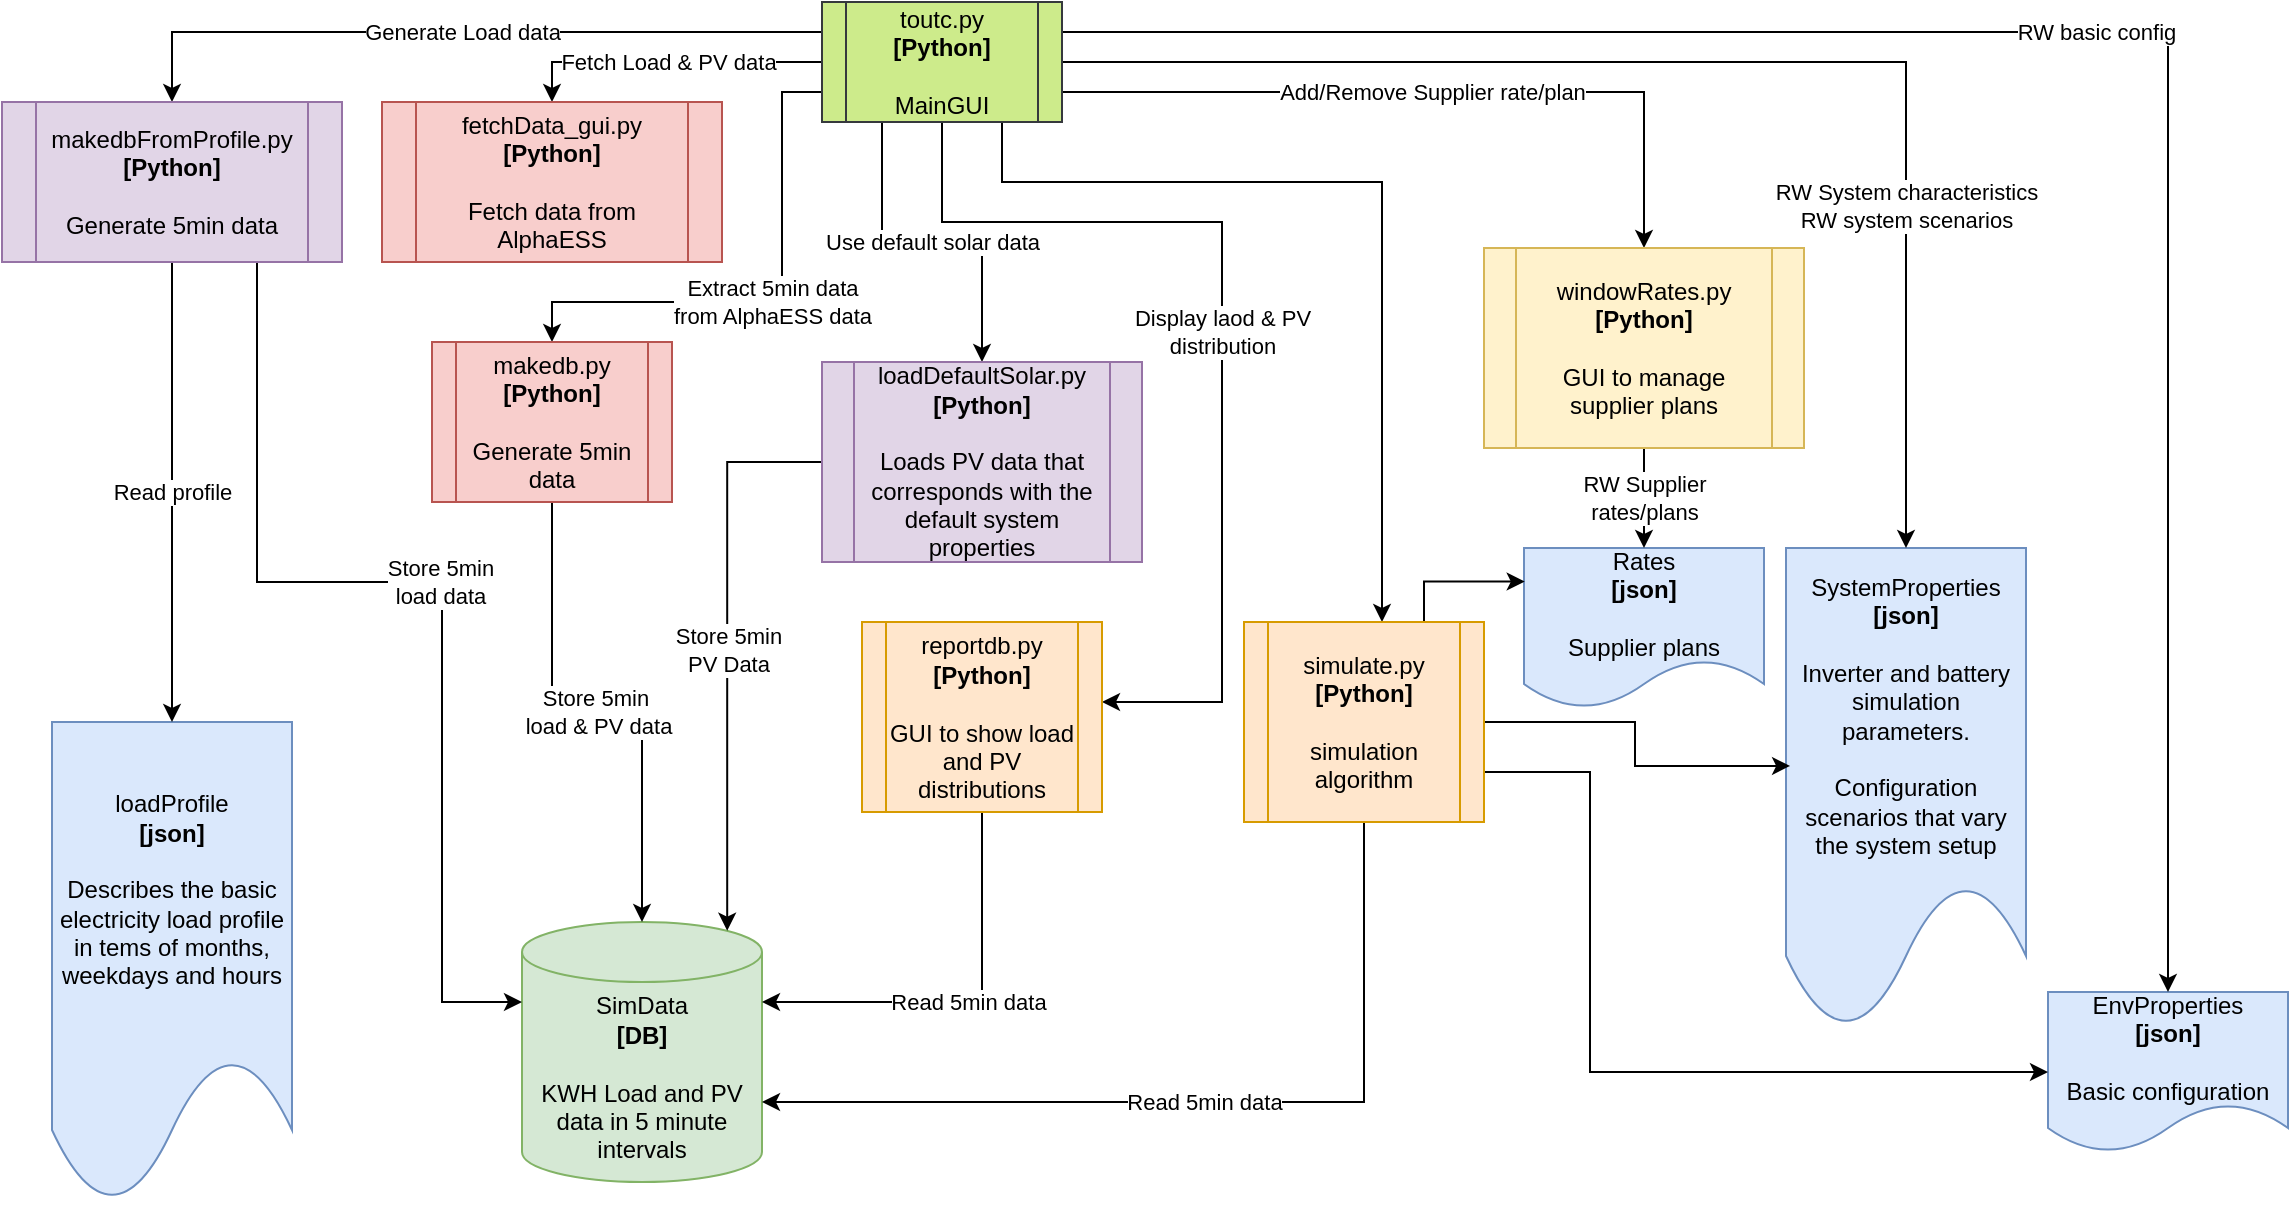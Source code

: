 <mxfile version="19.0.3" type="device"><diagram id="MW2uT7PdceqVpYAhyFR4" name="Page-1"><mxGraphModel dx="1185" dy="729" grid="0" gridSize="10" guides="1" tooltips="1" connect="1" arrows="1" fold="1" page="1" pageScale="1" pageWidth="1169" pageHeight="827" math="0" shadow="0"><root><mxCell id="0"/><mxCell id="1" parent="0"/><mxCell id="rT36uSg9cuYPb7RTcsFe-1" value="SimData&lt;br&gt;&lt;b&gt;[DB]&lt;/b&gt;&lt;br&gt;&lt;br&gt;KWH Load and PV data in 5 minute intervals" style="shape=cylinder3;whiteSpace=wrap;html=1;boundedLbl=1;backgroundOutline=1;size=15;fillColor=#d5e8d4;strokeColor=#82b366;" parent="1" vertex="1"><mxGeometry x="276" y="507" width="120" height="130" as="geometry"/></mxCell><mxCell id="rT36uSg9cuYPb7RTcsFe-2" value="Rates&lt;br&gt;&lt;b&gt;[json]&lt;/b&gt;&lt;br&gt;&lt;br&gt;Supplier plans" style="shape=document;whiteSpace=wrap;html=1;boundedLbl=1;fillColor=#dae8fc;strokeColor=#6c8ebf;" parent="1" vertex="1"><mxGeometry x="777" y="320" width="120" height="80" as="geometry"/></mxCell><mxCell id="rT36uSg9cuYPb7RTcsFe-3" value="EnvProperties&lt;br&gt;&lt;b&gt;[json]&lt;/b&gt;&lt;br&gt;&lt;br&gt;Basic configuration" style="shape=document;whiteSpace=wrap;html=1;boundedLbl=1;fillColor=#dae8fc;strokeColor=#6c8ebf;" parent="1" vertex="1"><mxGeometry x="1039" y="542" width="120" height="80" as="geometry"/></mxCell><mxCell id="rT36uSg9cuYPb7RTcsFe-4" value="SystemProperties&lt;br&gt;&lt;b&gt;[json]&lt;/b&gt;&lt;br&gt;&lt;br&gt;Inverter and battery simulation parameters.&lt;br&gt;&lt;br&gt;Configuration scenarios that vary the system setup" style="shape=document;whiteSpace=wrap;html=1;boundedLbl=1;fillColor=#dae8fc;strokeColor=#6c8ebf;" parent="1" vertex="1"><mxGeometry x="908" y="320" width="120" height="240" as="geometry"/></mxCell><mxCell id="rT36uSg9cuYPb7RTcsFe-5" value="loadProfile&lt;br&gt;&lt;b&gt;[json]&lt;/b&gt;&lt;br&gt;&lt;br&gt;Describes the basic electricity load profile in tems of months, weekdays and hours" style="shape=document;whiteSpace=wrap;html=1;boundedLbl=1;fillColor=#dae8fc;strokeColor=#6c8ebf;" parent="1" vertex="1"><mxGeometry x="41" y="407" width="120" height="240" as="geometry"/></mxCell><mxCell id="rT36uSg9cuYPb7RTcsFe-8" value="RW basic config" style="edgeStyle=orthogonalEdgeStyle;rounded=0;orthogonalLoop=1;jettySize=auto;html=1;exitX=1;exitY=0.25;exitDx=0;exitDy=0;entryX=0.5;entryY=0;entryDx=0;entryDy=0;" parent="1" source="rT36uSg9cuYPb7RTcsFe-6" target="rT36uSg9cuYPb7RTcsFe-3" edge="1"><mxGeometry relative="1" as="geometry"><mxPoint x="1120" y="331" as="targetPoint"/></mxGeometry></mxCell><mxCell id="rT36uSg9cuYPb7RTcsFe-9" value="RW System characteristics&lt;br&gt;RW system scenarios" style="edgeStyle=orthogonalEdgeStyle;rounded=0;orthogonalLoop=1;jettySize=auto;html=1;exitX=1;exitY=0.5;exitDx=0;exitDy=0;entryX=0.5;entryY=0;entryDx=0;entryDy=0;" parent="1" source="rT36uSg9cuYPb7RTcsFe-6" target="rT36uSg9cuYPb7RTcsFe-4" edge="1"><mxGeometry x="0.486" relative="1" as="geometry"><mxPoint as="offset"/></mxGeometry></mxCell><mxCell id="rT36uSg9cuYPb7RTcsFe-18" value="Fetch Load &amp;amp; PV data" style="edgeStyle=orthogonalEdgeStyle;rounded=0;orthogonalLoop=1;jettySize=auto;html=1;exitX=0;exitY=0.5;exitDx=0;exitDy=0;entryX=0.5;entryY=0;entryDx=0;entryDy=0;" parent="1" source="rT36uSg9cuYPb7RTcsFe-6" target="rT36uSg9cuYPb7RTcsFe-15" edge="1"><mxGeometry relative="1" as="geometry"/></mxCell><mxCell id="rT36uSg9cuYPb7RTcsFe-19" value="Extract 5min data &lt;br&gt;from AlphaESS data" style="edgeStyle=orthogonalEdgeStyle;rounded=0;orthogonalLoop=1;jettySize=auto;html=1;exitX=0;exitY=0.75;exitDx=0;exitDy=0;entryX=0.5;entryY=0;entryDx=0;entryDy=0;" parent="1" source="rT36uSg9cuYPb7RTcsFe-6" target="rT36uSg9cuYPb7RTcsFe-16" edge="1"><mxGeometry relative="1" as="geometry"><Array as="points"><mxPoint x="406" y="92"/><mxPoint x="406" y="197"/><mxPoint x="291" y="197"/></Array></mxGeometry></mxCell><mxCell id="rT36uSg9cuYPb7RTcsFe-20" value="Generate Load data" style="edgeStyle=orthogonalEdgeStyle;rounded=0;orthogonalLoop=1;jettySize=auto;html=1;exitX=0;exitY=0.25;exitDx=0;exitDy=0;entryX=0.5;entryY=0;entryDx=0;entryDy=0;" parent="1" source="rT36uSg9cuYPb7RTcsFe-6" target="rT36uSg9cuYPb7RTcsFe-11" edge="1"><mxGeometry relative="1" as="geometry"/></mxCell><mxCell id="rT36uSg9cuYPb7RTcsFe-23" value="Use default solar data" style="edgeStyle=orthogonalEdgeStyle;rounded=0;orthogonalLoop=1;jettySize=auto;html=1;exitX=0.25;exitY=1;exitDx=0;exitDy=0;" parent="1" source="rT36uSg9cuYPb7RTcsFe-6" target="rT36uSg9cuYPb7RTcsFe-21" edge="1"><mxGeometry relative="1" as="geometry"/></mxCell><mxCell id="rT36uSg9cuYPb7RTcsFe-24" value="Display laod &amp;amp; PV&lt;br&gt;distribution" style="edgeStyle=orthogonalEdgeStyle;rounded=0;orthogonalLoop=1;jettySize=auto;html=1;exitX=0.5;exitY=1;exitDx=0;exitDy=0;" parent="1" source="rT36uSg9cuYPb7RTcsFe-6" target="rT36uSg9cuYPb7RTcsFe-7" edge="1"><mxGeometry relative="1" as="geometry"><Array as="points"><mxPoint x="486" y="157"/><mxPoint x="626" y="157"/><mxPoint x="626" y="397"/></Array></mxGeometry></mxCell><mxCell id="rT36uSg9cuYPb7RTcsFe-28" value="Add/Remove Supplier rate/plan" style="edgeStyle=orthogonalEdgeStyle;rounded=0;orthogonalLoop=1;jettySize=auto;html=1;exitX=1;exitY=0.75;exitDx=0;exitDy=0;" parent="1" source="rT36uSg9cuYPb7RTcsFe-6" target="rT36uSg9cuYPb7RTcsFe-25" edge="1"><mxGeometry relative="1" as="geometry"/></mxCell><mxCell id="rT36uSg9cuYPb7RTcsFe-30" value="" style="edgeStyle=orthogonalEdgeStyle;rounded=0;orthogonalLoop=1;jettySize=auto;html=1;exitX=0.75;exitY=1;exitDx=0;exitDy=0;" parent="1" source="rT36uSg9cuYPb7RTcsFe-6" target="rT36uSg9cuYPb7RTcsFe-29" edge="1"><mxGeometry relative="1" as="geometry"><Array as="points"><mxPoint x="516" y="137"/><mxPoint x="706" y="137"/></Array></mxGeometry></mxCell><mxCell id="rT36uSg9cuYPb7RTcsFe-6" value="toutc.py&lt;br&gt;&lt;b&gt;[Python]&lt;/b&gt;&lt;br&gt;&lt;br&gt;MainGUI" style="shape=process;whiteSpace=wrap;html=1;backgroundOutline=1;fillColor=#cdeb8b;strokeColor=#36393d;" parent="1" vertex="1"><mxGeometry x="426" y="47" width="120" height="60" as="geometry"/></mxCell><mxCell id="rT36uSg9cuYPb7RTcsFe-10" value="Read 5min data" style="edgeStyle=orthogonalEdgeStyle;rounded=0;orthogonalLoop=1;jettySize=auto;html=1;exitX=0.5;exitY=1;exitDx=0;exitDy=0;entryX=1;entryY=0;entryDx=0;entryDy=40;entryPerimeter=0;" parent="1" source="rT36uSg9cuYPb7RTcsFe-7" target="rT36uSg9cuYPb7RTcsFe-1" edge="1"><mxGeometry relative="1" as="geometry"/></mxCell><mxCell id="rT36uSg9cuYPb7RTcsFe-7" value="reportdb.py&lt;br&gt;&lt;b&gt;[Python]&lt;/b&gt;&lt;br&gt;&lt;br&gt;GUI to show load and PV distributions" style="shape=process;whiteSpace=wrap;html=1;backgroundOutline=1;fillColor=#ffe6cc;strokeColor=#d79b00;" parent="1" vertex="1"><mxGeometry x="446" y="357" width="120" height="95" as="geometry"/></mxCell><mxCell id="rT36uSg9cuYPb7RTcsFe-13" value="Read profile" style="edgeStyle=orthogonalEdgeStyle;rounded=0;orthogonalLoop=1;jettySize=auto;html=1;exitX=0.5;exitY=1;exitDx=0;exitDy=0;" parent="1" source="rT36uSg9cuYPb7RTcsFe-11" target="rT36uSg9cuYPb7RTcsFe-5" edge="1"><mxGeometry relative="1" as="geometry"/></mxCell><mxCell id="rT36uSg9cuYPb7RTcsFe-14" value="Store 5min &lt;br&gt;load data" style="edgeStyle=orthogonalEdgeStyle;rounded=0;orthogonalLoop=1;jettySize=auto;html=1;exitX=0.75;exitY=1;exitDx=0;exitDy=0;entryX=0;entryY=0;entryDx=0;entryDy=40;entryPerimeter=0;" parent="1" source="rT36uSg9cuYPb7RTcsFe-11" target="rT36uSg9cuYPb7RTcsFe-1" edge="1"><mxGeometry relative="1" as="geometry"><Array as="points"><mxPoint x="144" y="337"/><mxPoint x="236" y="337"/><mxPoint x="236" y="547"/></Array></mxGeometry></mxCell><mxCell id="rT36uSg9cuYPb7RTcsFe-11" value="makedbFromProfile.py&lt;br&gt;&lt;b&gt;[Python]&lt;/b&gt;&lt;br&gt;&lt;br&gt;Generate 5min data" style="shape=process;whiteSpace=wrap;html=1;backgroundOutline=1;fillColor=#e1d5e7;strokeColor=#9673a6;" parent="1" vertex="1"><mxGeometry x="16" y="97" width="170" height="80" as="geometry"/></mxCell><mxCell id="rT36uSg9cuYPb7RTcsFe-15" value="fetchData_gui.py&lt;br&gt;&lt;b&gt;[Python]&lt;/b&gt;&lt;br&gt;&lt;br&gt;Fetch data from AlphaESS" style="shape=process;whiteSpace=wrap;html=1;backgroundOutline=1;fillColor=#f8cecc;strokeColor=#b85450;" parent="1" vertex="1"><mxGeometry x="206" y="97" width="170" height="80" as="geometry"/></mxCell><mxCell id="rT36uSg9cuYPb7RTcsFe-17" value="Store 5min&amp;nbsp;&lt;br&gt;load &amp;amp; PV data" style="edgeStyle=orthogonalEdgeStyle;rounded=0;orthogonalLoop=1;jettySize=auto;html=1;exitX=0.5;exitY=1;exitDx=0;exitDy=0;entryX=0.5;entryY=0;entryDx=0;entryDy=0;entryPerimeter=0;" parent="1" source="rT36uSg9cuYPb7RTcsFe-16" target="rT36uSg9cuYPb7RTcsFe-1" edge="1"><mxGeometry relative="1" as="geometry"/></mxCell><mxCell id="rT36uSg9cuYPb7RTcsFe-16" value="makedb.py&lt;br&gt;&lt;b&gt;[Python]&lt;/b&gt;&lt;br&gt;&lt;br&gt;Generate 5min data" style="shape=process;whiteSpace=wrap;html=1;backgroundOutline=1;fillColor=#f8cecc;strokeColor=#b85450;" parent="1" vertex="1"><mxGeometry x="231" y="217" width="120" height="80" as="geometry"/></mxCell><mxCell id="rT36uSg9cuYPb7RTcsFe-22" value="Store 5min &lt;br&gt;PV Data" style="edgeStyle=orthogonalEdgeStyle;rounded=0;orthogonalLoop=1;jettySize=auto;html=1;entryX=0.855;entryY=0;entryDx=0;entryDy=4.35;entryPerimeter=0;" parent="1" source="rT36uSg9cuYPb7RTcsFe-21" target="rT36uSg9cuYPb7RTcsFe-1" edge="1"><mxGeometry relative="1" as="geometry"/></mxCell><mxCell id="rT36uSg9cuYPb7RTcsFe-21" value="loadDefaultSolar.py&lt;br&gt;&lt;b&gt;[Python]&lt;/b&gt;&lt;br&gt;&lt;br&gt;Loads PV data that corresponds with the default system properties" style="shape=process;whiteSpace=wrap;html=1;backgroundOutline=1;fillColor=#e1d5e7;strokeColor=#9673a6;" parent="1" vertex="1"><mxGeometry x="426" y="227" width="160" height="100" as="geometry"/></mxCell><mxCell id="rT36uSg9cuYPb7RTcsFe-26" value="RW Supplier &lt;br&gt;rates/plans" style="edgeStyle=orthogonalEdgeStyle;rounded=0;orthogonalLoop=1;jettySize=auto;html=1;exitX=0.5;exitY=1;exitDx=0;exitDy=0;entryX=0.5;entryY=0;entryDx=0;entryDy=0;" parent="1" source="rT36uSg9cuYPb7RTcsFe-25" target="rT36uSg9cuYPb7RTcsFe-2" edge="1"><mxGeometry relative="1" as="geometry"><mxPoint x="926" y="317" as="targetPoint"/><Array as="points"/></mxGeometry></mxCell><mxCell id="rT36uSg9cuYPb7RTcsFe-25" value="windowRates.py&lt;br&gt;&lt;b&gt;[Python]&lt;/b&gt;&lt;br&gt;&lt;br&gt;GUI to manage supplier plans" style="shape=process;whiteSpace=wrap;html=1;backgroundOutline=1;fillColor=#fff2cc;strokeColor=#d6b656;" parent="1" vertex="1"><mxGeometry x="757" y="170" width="160" height="100" as="geometry"/></mxCell><mxCell id="rT36uSg9cuYPb7RTcsFe-31" value="Read 5min data" style="edgeStyle=orthogonalEdgeStyle;rounded=0;orthogonalLoop=1;jettySize=auto;html=1;exitX=0.5;exitY=1;exitDx=0;exitDy=0;entryX=1;entryY=0;entryDx=0;entryDy=90;entryPerimeter=0;" parent="1" source="rT36uSg9cuYPb7RTcsFe-29" target="rT36uSg9cuYPb7RTcsFe-1" edge="1"><mxGeometry relative="1" as="geometry"/></mxCell><mxCell id="w7kvF3FVUObOAZu9lzDO-3" style="edgeStyle=orthogonalEdgeStyle;rounded=0;orthogonalLoop=1;jettySize=auto;html=1;exitX=1;exitY=0.5;exitDx=0;exitDy=0;entryX=0.017;entryY=0.454;entryDx=0;entryDy=0;entryPerimeter=0;" edge="1" parent="1" source="rT36uSg9cuYPb7RTcsFe-29" target="rT36uSg9cuYPb7RTcsFe-4"><mxGeometry relative="1" as="geometry"/></mxCell><mxCell id="w7kvF3FVUObOAZu9lzDO-4" style="edgeStyle=orthogonalEdgeStyle;rounded=0;orthogonalLoop=1;jettySize=auto;html=1;exitX=1;exitY=0.75;exitDx=0;exitDy=0;entryX=0;entryY=0.5;entryDx=0;entryDy=0;" edge="1" parent="1" source="rT36uSg9cuYPb7RTcsFe-29" target="rT36uSg9cuYPb7RTcsFe-3"><mxGeometry relative="1" as="geometry"><Array as="points"><mxPoint x="810" y="432"/><mxPoint x="810" y="582"/></Array></mxGeometry></mxCell><mxCell id="w7kvF3FVUObOAZu9lzDO-7" style="edgeStyle=orthogonalEdgeStyle;rounded=0;orthogonalLoop=1;jettySize=auto;html=1;exitX=0.75;exitY=0;exitDx=0;exitDy=0;entryX=0.003;entryY=0.21;entryDx=0;entryDy=0;entryPerimeter=0;" edge="1" parent="1" source="rT36uSg9cuYPb7RTcsFe-29" target="rT36uSg9cuYPb7RTcsFe-2"><mxGeometry relative="1" as="geometry"/></mxCell><mxCell id="rT36uSg9cuYPb7RTcsFe-29" value="simulate.py&lt;br&gt;&lt;b&gt;[Python]&lt;/b&gt;&lt;br&gt;&lt;br&gt;simulation algorithm" style="shape=process;whiteSpace=wrap;html=1;backgroundOutline=1;fillColor=#ffe6cc;strokeColor=#d79b00;" parent="1" vertex="1"><mxGeometry x="637" y="357" width="120" height="100" as="geometry"/></mxCell></root></mxGraphModel></diagram></mxfile>